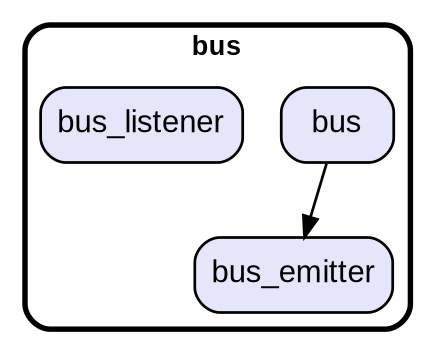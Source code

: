 digraph "" {
  graph [style=rounded fontname="Arial Black" fontsize=13 penwidth=2.6];
  node [shape=rect style="filled,rounded" fontname=Arial fontsize=15 fillcolor=Lavender penwidth=1.3];
  edge [penwidth=1.3];
  "/bus_emitter.dart" [label="bus_emitter"];
  "/bus.dart" [label="bus"];
  "/bus_listener.dart" [label="bus_listener"];
  subgraph "cluster~" {
    label="bus";
    "/bus_emitter.dart";
    "/bus.dart";
    "/bus_listener.dart";
  }
  "/bus.dart" -> "/bus_emitter.dart";
}
